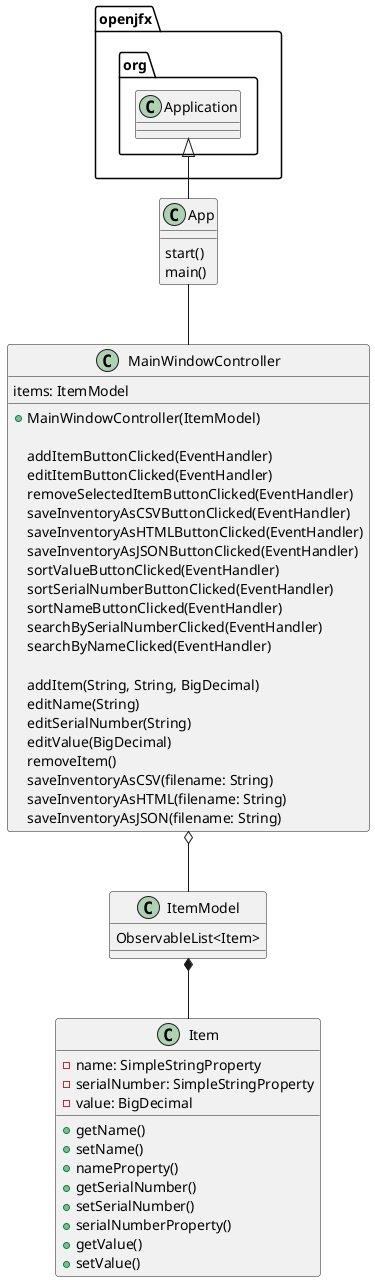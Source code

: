 @startuml
'https://plantuml.com/sequence-diagram

class App {
    start()
    main()
}

class MainWindowController {
    items: ItemModel

    + MainWindowController(ItemModel)

    addItemButtonClicked(EventHandler)
    editItemButtonClicked(EventHandler)
    removeSelectedItemButtonClicked(EventHandler)
    saveInventoryAsCSVButtonClicked(EventHandler)
    saveInventoryAsHTMLButtonClicked(EventHandler)
    saveInventoryAsJSONButtonClicked(EventHandler)
    sortValueButtonClicked(EventHandler)
    sortSerialNumberButtonClicked(EventHandler)
    sortNameButtonClicked(EventHandler)
    searchBySerialNumberClicked(EventHandler)
    searchByNameClicked(EventHandler)

    addItem(String, String, BigDecimal)
    editName(String)
    editSerialNumber(String)
    editValue(BigDecimal)
    removeItem()


    saveInventoryAsCSV(filename: String)
    saveInventoryAsHTML(filename: String)
    saveInventoryAsJSON(filename: String)
}

class ItemModel {
    ObservableList<Item>
}

class Item {
    - name: SimpleStringProperty
    - serialNumber: SimpleStringProperty
    - value: BigDecimal

    + getName()
    + setName()
    + nameProperty()
    + getSerialNumber()
    + setSerialNumber()
    + serialNumberProperty()
    + getValue()
    + setValue()
}

openjfx.org.Application <|-- App
App -- MainWindowController
MainWindowController o-- ItemModel

ItemModel *-- Item


@enduml